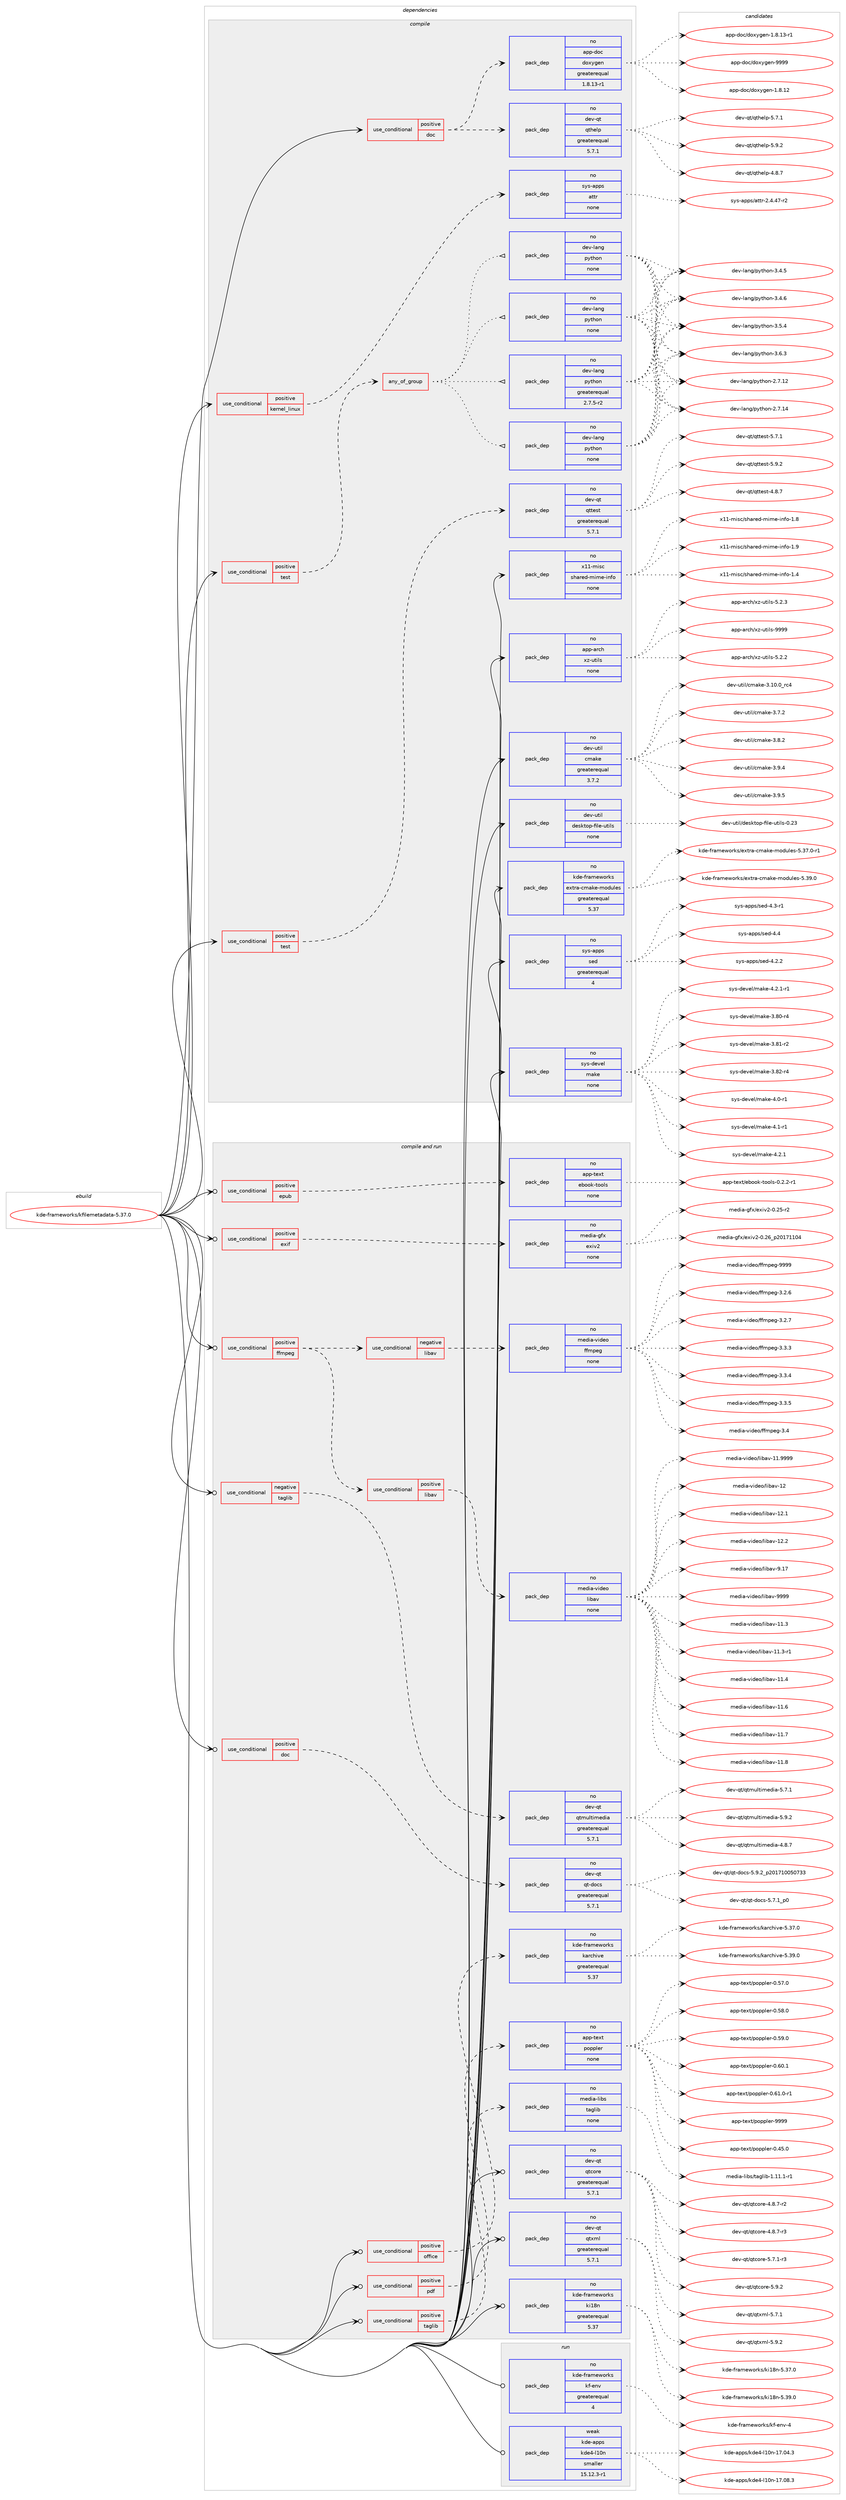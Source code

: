 digraph prolog {

# *************
# Graph options
# *************

newrank=true;
concentrate=true;
compound=true;
graph [rankdir=LR,fontname=Helvetica,fontsize=10,ranksep=1.5];#, ranksep=2.5, nodesep=0.2];
edge  [arrowhead=vee];
node  [fontname=Helvetica,fontsize=10];

# **********
# The ebuild
# **********

subgraph cluster_leftcol {
color=gray;
rank=same;
label=<<i>ebuild</i>>;
id [label="kde-frameworks/kfilemetadata-5.37.0", color=red, width=4, href="../kde-frameworks/kfilemetadata-5.37.0.svg"];
}

# ****************
# The dependencies
# ****************

subgraph cluster_midcol {
color=gray;
label=<<i>dependencies</i>>;
subgraph cluster_compile {
fillcolor="#eeeeee";
style=filled;
label=<<i>compile</i>>;
subgraph cond83776 {
dependency331358 [label=<<TABLE BORDER="0" CELLBORDER="1" CELLSPACING="0" CELLPADDING="4"><TR><TD ROWSPAN="3" CELLPADDING="10">use_conditional</TD></TR><TR><TD>positive</TD></TR><TR><TD>doc</TD></TR></TABLE>>, shape=none, color=red];
subgraph pack242566 {
dependency331359 [label=<<TABLE BORDER="0" CELLBORDER="1" CELLSPACING="0" CELLPADDING="4" WIDTH="220"><TR><TD ROWSPAN="6" CELLPADDING="30">pack_dep</TD></TR><TR><TD WIDTH="110">no</TD></TR><TR><TD>dev-qt</TD></TR><TR><TD>qthelp</TD></TR><TR><TD>greaterequal</TD></TR><TR><TD>5.7.1</TD></TR></TABLE>>, shape=none, color=blue];
}
dependency331358:e -> dependency331359:w [weight=20,style="dashed",arrowhead="vee"];
subgraph pack242567 {
dependency331360 [label=<<TABLE BORDER="0" CELLBORDER="1" CELLSPACING="0" CELLPADDING="4" WIDTH="220"><TR><TD ROWSPAN="6" CELLPADDING="30">pack_dep</TD></TR><TR><TD WIDTH="110">no</TD></TR><TR><TD>app-doc</TD></TR><TR><TD>doxygen</TD></TR><TR><TD>greaterequal</TD></TR><TR><TD>1.8.13-r1</TD></TR></TABLE>>, shape=none, color=blue];
}
dependency331358:e -> dependency331360:w [weight=20,style="dashed",arrowhead="vee"];
}
id:e -> dependency331358:w [weight=20,style="solid",arrowhead="vee"];
subgraph cond83777 {
dependency331361 [label=<<TABLE BORDER="0" CELLBORDER="1" CELLSPACING="0" CELLPADDING="4"><TR><TD ROWSPAN="3" CELLPADDING="10">use_conditional</TD></TR><TR><TD>positive</TD></TR><TR><TD>kernel_linux</TD></TR></TABLE>>, shape=none, color=red];
subgraph pack242568 {
dependency331362 [label=<<TABLE BORDER="0" CELLBORDER="1" CELLSPACING="0" CELLPADDING="4" WIDTH="220"><TR><TD ROWSPAN="6" CELLPADDING="30">pack_dep</TD></TR><TR><TD WIDTH="110">no</TD></TR><TR><TD>sys-apps</TD></TR><TR><TD>attr</TD></TR><TR><TD>none</TD></TR><TR><TD></TD></TR></TABLE>>, shape=none, color=blue];
}
dependency331361:e -> dependency331362:w [weight=20,style="dashed",arrowhead="vee"];
}
id:e -> dependency331361:w [weight=20,style="solid",arrowhead="vee"];
subgraph cond83778 {
dependency331363 [label=<<TABLE BORDER="0" CELLBORDER="1" CELLSPACING="0" CELLPADDING="4"><TR><TD ROWSPAN="3" CELLPADDING="10">use_conditional</TD></TR><TR><TD>positive</TD></TR><TR><TD>test</TD></TR></TABLE>>, shape=none, color=red];
subgraph any4916 {
dependency331364 [label=<<TABLE BORDER="0" CELLBORDER="1" CELLSPACING="0" CELLPADDING="4"><TR><TD CELLPADDING="10">any_of_group</TD></TR></TABLE>>, shape=none, color=red];subgraph pack242569 {
dependency331365 [label=<<TABLE BORDER="0" CELLBORDER="1" CELLSPACING="0" CELLPADDING="4" WIDTH="220"><TR><TD ROWSPAN="6" CELLPADDING="30">pack_dep</TD></TR><TR><TD WIDTH="110">no</TD></TR><TR><TD>dev-lang</TD></TR><TR><TD>python</TD></TR><TR><TD>none</TD></TR><TR><TD></TD></TR></TABLE>>, shape=none, color=blue];
}
dependency331364:e -> dependency331365:w [weight=20,style="dotted",arrowhead="oinv"];
subgraph pack242570 {
dependency331366 [label=<<TABLE BORDER="0" CELLBORDER="1" CELLSPACING="0" CELLPADDING="4" WIDTH="220"><TR><TD ROWSPAN="6" CELLPADDING="30">pack_dep</TD></TR><TR><TD WIDTH="110">no</TD></TR><TR><TD>dev-lang</TD></TR><TR><TD>python</TD></TR><TR><TD>none</TD></TR><TR><TD></TD></TR></TABLE>>, shape=none, color=blue];
}
dependency331364:e -> dependency331366:w [weight=20,style="dotted",arrowhead="oinv"];
subgraph pack242571 {
dependency331367 [label=<<TABLE BORDER="0" CELLBORDER="1" CELLSPACING="0" CELLPADDING="4" WIDTH="220"><TR><TD ROWSPAN="6" CELLPADDING="30">pack_dep</TD></TR><TR><TD WIDTH="110">no</TD></TR><TR><TD>dev-lang</TD></TR><TR><TD>python</TD></TR><TR><TD>none</TD></TR><TR><TD></TD></TR></TABLE>>, shape=none, color=blue];
}
dependency331364:e -> dependency331367:w [weight=20,style="dotted",arrowhead="oinv"];
subgraph pack242572 {
dependency331368 [label=<<TABLE BORDER="0" CELLBORDER="1" CELLSPACING="0" CELLPADDING="4" WIDTH="220"><TR><TD ROWSPAN="6" CELLPADDING="30">pack_dep</TD></TR><TR><TD WIDTH="110">no</TD></TR><TR><TD>dev-lang</TD></TR><TR><TD>python</TD></TR><TR><TD>greaterequal</TD></TR><TR><TD>2.7.5-r2</TD></TR></TABLE>>, shape=none, color=blue];
}
dependency331364:e -> dependency331368:w [weight=20,style="dotted",arrowhead="oinv"];
}
dependency331363:e -> dependency331364:w [weight=20,style="dashed",arrowhead="vee"];
}
id:e -> dependency331363:w [weight=20,style="solid",arrowhead="vee"];
subgraph cond83779 {
dependency331369 [label=<<TABLE BORDER="0" CELLBORDER="1" CELLSPACING="0" CELLPADDING="4"><TR><TD ROWSPAN="3" CELLPADDING="10">use_conditional</TD></TR><TR><TD>positive</TD></TR><TR><TD>test</TD></TR></TABLE>>, shape=none, color=red];
subgraph pack242573 {
dependency331370 [label=<<TABLE BORDER="0" CELLBORDER="1" CELLSPACING="0" CELLPADDING="4" WIDTH="220"><TR><TD ROWSPAN="6" CELLPADDING="30">pack_dep</TD></TR><TR><TD WIDTH="110">no</TD></TR><TR><TD>dev-qt</TD></TR><TR><TD>qttest</TD></TR><TR><TD>greaterequal</TD></TR><TR><TD>5.7.1</TD></TR></TABLE>>, shape=none, color=blue];
}
dependency331369:e -> dependency331370:w [weight=20,style="dashed",arrowhead="vee"];
}
id:e -> dependency331369:w [weight=20,style="solid",arrowhead="vee"];
subgraph pack242574 {
dependency331371 [label=<<TABLE BORDER="0" CELLBORDER="1" CELLSPACING="0" CELLPADDING="4" WIDTH="220"><TR><TD ROWSPAN="6" CELLPADDING="30">pack_dep</TD></TR><TR><TD WIDTH="110">no</TD></TR><TR><TD>app-arch</TD></TR><TR><TD>xz-utils</TD></TR><TR><TD>none</TD></TR><TR><TD></TD></TR></TABLE>>, shape=none, color=blue];
}
id:e -> dependency331371:w [weight=20,style="solid",arrowhead="vee"];
subgraph pack242575 {
dependency331372 [label=<<TABLE BORDER="0" CELLBORDER="1" CELLSPACING="0" CELLPADDING="4" WIDTH="220"><TR><TD ROWSPAN="6" CELLPADDING="30">pack_dep</TD></TR><TR><TD WIDTH="110">no</TD></TR><TR><TD>dev-util</TD></TR><TR><TD>cmake</TD></TR><TR><TD>greaterequal</TD></TR><TR><TD>3.7.2</TD></TR></TABLE>>, shape=none, color=blue];
}
id:e -> dependency331372:w [weight=20,style="solid",arrowhead="vee"];
subgraph pack242576 {
dependency331373 [label=<<TABLE BORDER="0" CELLBORDER="1" CELLSPACING="0" CELLPADDING="4" WIDTH="220"><TR><TD ROWSPAN="6" CELLPADDING="30">pack_dep</TD></TR><TR><TD WIDTH="110">no</TD></TR><TR><TD>dev-util</TD></TR><TR><TD>desktop-file-utils</TD></TR><TR><TD>none</TD></TR><TR><TD></TD></TR></TABLE>>, shape=none, color=blue];
}
id:e -> dependency331373:w [weight=20,style="solid",arrowhead="vee"];
subgraph pack242577 {
dependency331374 [label=<<TABLE BORDER="0" CELLBORDER="1" CELLSPACING="0" CELLPADDING="4" WIDTH="220"><TR><TD ROWSPAN="6" CELLPADDING="30">pack_dep</TD></TR><TR><TD WIDTH="110">no</TD></TR><TR><TD>kde-frameworks</TD></TR><TR><TD>extra-cmake-modules</TD></TR><TR><TD>greaterequal</TD></TR><TR><TD>5.37</TD></TR></TABLE>>, shape=none, color=blue];
}
id:e -> dependency331374:w [weight=20,style="solid",arrowhead="vee"];
subgraph pack242578 {
dependency331375 [label=<<TABLE BORDER="0" CELLBORDER="1" CELLSPACING="0" CELLPADDING="4" WIDTH="220"><TR><TD ROWSPAN="6" CELLPADDING="30">pack_dep</TD></TR><TR><TD WIDTH="110">no</TD></TR><TR><TD>sys-apps</TD></TR><TR><TD>sed</TD></TR><TR><TD>greaterequal</TD></TR><TR><TD>4</TD></TR></TABLE>>, shape=none, color=blue];
}
id:e -> dependency331375:w [weight=20,style="solid",arrowhead="vee"];
subgraph pack242579 {
dependency331376 [label=<<TABLE BORDER="0" CELLBORDER="1" CELLSPACING="0" CELLPADDING="4" WIDTH="220"><TR><TD ROWSPAN="6" CELLPADDING="30">pack_dep</TD></TR><TR><TD WIDTH="110">no</TD></TR><TR><TD>sys-devel</TD></TR><TR><TD>make</TD></TR><TR><TD>none</TD></TR><TR><TD></TD></TR></TABLE>>, shape=none, color=blue];
}
id:e -> dependency331376:w [weight=20,style="solid",arrowhead="vee"];
subgraph pack242580 {
dependency331377 [label=<<TABLE BORDER="0" CELLBORDER="1" CELLSPACING="0" CELLPADDING="4" WIDTH="220"><TR><TD ROWSPAN="6" CELLPADDING="30">pack_dep</TD></TR><TR><TD WIDTH="110">no</TD></TR><TR><TD>x11-misc</TD></TR><TR><TD>shared-mime-info</TD></TR><TR><TD>none</TD></TR><TR><TD></TD></TR></TABLE>>, shape=none, color=blue];
}
id:e -> dependency331377:w [weight=20,style="solid",arrowhead="vee"];
}
subgraph cluster_compileandrun {
fillcolor="#eeeeee";
style=filled;
label=<<i>compile and run</i>>;
subgraph cond83780 {
dependency331378 [label=<<TABLE BORDER="0" CELLBORDER="1" CELLSPACING="0" CELLPADDING="4"><TR><TD ROWSPAN="3" CELLPADDING="10">use_conditional</TD></TR><TR><TD>negative</TD></TR><TR><TD>taglib</TD></TR></TABLE>>, shape=none, color=red];
subgraph pack242581 {
dependency331379 [label=<<TABLE BORDER="0" CELLBORDER="1" CELLSPACING="0" CELLPADDING="4" WIDTH="220"><TR><TD ROWSPAN="6" CELLPADDING="30">pack_dep</TD></TR><TR><TD WIDTH="110">no</TD></TR><TR><TD>dev-qt</TD></TR><TR><TD>qtmultimedia</TD></TR><TR><TD>greaterequal</TD></TR><TR><TD>5.7.1</TD></TR></TABLE>>, shape=none, color=blue];
}
dependency331378:e -> dependency331379:w [weight=20,style="dashed",arrowhead="vee"];
}
id:e -> dependency331378:w [weight=20,style="solid",arrowhead="odotvee"];
subgraph cond83781 {
dependency331380 [label=<<TABLE BORDER="0" CELLBORDER="1" CELLSPACING="0" CELLPADDING="4"><TR><TD ROWSPAN="3" CELLPADDING="10">use_conditional</TD></TR><TR><TD>positive</TD></TR><TR><TD>doc</TD></TR></TABLE>>, shape=none, color=red];
subgraph pack242582 {
dependency331381 [label=<<TABLE BORDER="0" CELLBORDER="1" CELLSPACING="0" CELLPADDING="4" WIDTH="220"><TR><TD ROWSPAN="6" CELLPADDING="30">pack_dep</TD></TR><TR><TD WIDTH="110">no</TD></TR><TR><TD>dev-qt</TD></TR><TR><TD>qt-docs</TD></TR><TR><TD>greaterequal</TD></TR><TR><TD>5.7.1</TD></TR></TABLE>>, shape=none, color=blue];
}
dependency331380:e -> dependency331381:w [weight=20,style="dashed",arrowhead="vee"];
}
id:e -> dependency331380:w [weight=20,style="solid",arrowhead="odotvee"];
subgraph cond83782 {
dependency331382 [label=<<TABLE BORDER="0" CELLBORDER="1" CELLSPACING="0" CELLPADDING="4"><TR><TD ROWSPAN="3" CELLPADDING="10">use_conditional</TD></TR><TR><TD>positive</TD></TR><TR><TD>epub</TD></TR></TABLE>>, shape=none, color=red];
subgraph pack242583 {
dependency331383 [label=<<TABLE BORDER="0" CELLBORDER="1" CELLSPACING="0" CELLPADDING="4" WIDTH="220"><TR><TD ROWSPAN="6" CELLPADDING="30">pack_dep</TD></TR><TR><TD WIDTH="110">no</TD></TR><TR><TD>app-text</TD></TR><TR><TD>ebook-tools</TD></TR><TR><TD>none</TD></TR><TR><TD></TD></TR></TABLE>>, shape=none, color=blue];
}
dependency331382:e -> dependency331383:w [weight=20,style="dashed",arrowhead="vee"];
}
id:e -> dependency331382:w [weight=20,style="solid",arrowhead="odotvee"];
subgraph cond83783 {
dependency331384 [label=<<TABLE BORDER="0" CELLBORDER="1" CELLSPACING="0" CELLPADDING="4"><TR><TD ROWSPAN="3" CELLPADDING="10">use_conditional</TD></TR><TR><TD>positive</TD></TR><TR><TD>exif</TD></TR></TABLE>>, shape=none, color=red];
subgraph pack242584 {
dependency331385 [label=<<TABLE BORDER="0" CELLBORDER="1" CELLSPACING="0" CELLPADDING="4" WIDTH="220"><TR><TD ROWSPAN="6" CELLPADDING="30">pack_dep</TD></TR><TR><TD WIDTH="110">no</TD></TR><TR><TD>media-gfx</TD></TR><TR><TD>exiv2</TD></TR><TR><TD>none</TD></TR><TR><TD></TD></TR></TABLE>>, shape=none, color=blue];
}
dependency331384:e -> dependency331385:w [weight=20,style="dashed",arrowhead="vee"];
}
id:e -> dependency331384:w [weight=20,style="solid",arrowhead="odotvee"];
subgraph cond83784 {
dependency331386 [label=<<TABLE BORDER="0" CELLBORDER="1" CELLSPACING="0" CELLPADDING="4"><TR><TD ROWSPAN="3" CELLPADDING="10">use_conditional</TD></TR><TR><TD>positive</TD></TR><TR><TD>ffmpeg</TD></TR></TABLE>>, shape=none, color=red];
subgraph cond83785 {
dependency331387 [label=<<TABLE BORDER="0" CELLBORDER="1" CELLSPACING="0" CELLPADDING="4"><TR><TD ROWSPAN="3" CELLPADDING="10">use_conditional</TD></TR><TR><TD>positive</TD></TR><TR><TD>libav</TD></TR></TABLE>>, shape=none, color=red];
subgraph pack242585 {
dependency331388 [label=<<TABLE BORDER="0" CELLBORDER="1" CELLSPACING="0" CELLPADDING="4" WIDTH="220"><TR><TD ROWSPAN="6" CELLPADDING="30">pack_dep</TD></TR><TR><TD WIDTH="110">no</TD></TR><TR><TD>media-video</TD></TR><TR><TD>libav</TD></TR><TR><TD>none</TD></TR><TR><TD></TD></TR></TABLE>>, shape=none, color=blue];
}
dependency331387:e -> dependency331388:w [weight=20,style="dashed",arrowhead="vee"];
}
dependency331386:e -> dependency331387:w [weight=20,style="dashed",arrowhead="vee"];
subgraph cond83786 {
dependency331389 [label=<<TABLE BORDER="0" CELLBORDER="1" CELLSPACING="0" CELLPADDING="4"><TR><TD ROWSPAN="3" CELLPADDING="10">use_conditional</TD></TR><TR><TD>negative</TD></TR><TR><TD>libav</TD></TR></TABLE>>, shape=none, color=red];
subgraph pack242586 {
dependency331390 [label=<<TABLE BORDER="0" CELLBORDER="1" CELLSPACING="0" CELLPADDING="4" WIDTH="220"><TR><TD ROWSPAN="6" CELLPADDING="30">pack_dep</TD></TR><TR><TD WIDTH="110">no</TD></TR><TR><TD>media-video</TD></TR><TR><TD>ffmpeg</TD></TR><TR><TD>none</TD></TR><TR><TD></TD></TR></TABLE>>, shape=none, color=blue];
}
dependency331389:e -> dependency331390:w [weight=20,style="dashed",arrowhead="vee"];
}
dependency331386:e -> dependency331389:w [weight=20,style="dashed",arrowhead="vee"];
}
id:e -> dependency331386:w [weight=20,style="solid",arrowhead="odotvee"];
subgraph cond83787 {
dependency331391 [label=<<TABLE BORDER="0" CELLBORDER="1" CELLSPACING="0" CELLPADDING="4"><TR><TD ROWSPAN="3" CELLPADDING="10">use_conditional</TD></TR><TR><TD>positive</TD></TR><TR><TD>office</TD></TR></TABLE>>, shape=none, color=red];
subgraph pack242587 {
dependency331392 [label=<<TABLE BORDER="0" CELLBORDER="1" CELLSPACING="0" CELLPADDING="4" WIDTH="220"><TR><TD ROWSPAN="6" CELLPADDING="30">pack_dep</TD></TR><TR><TD WIDTH="110">no</TD></TR><TR><TD>kde-frameworks</TD></TR><TR><TD>karchive</TD></TR><TR><TD>greaterequal</TD></TR><TR><TD>5.37</TD></TR></TABLE>>, shape=none, color=blue];
}
dependency331391:e -> dependency331392:w [weight=20,style="dashed",arrowhead="vee"];
}
id:e -> dependency331391:w [weight=20,style="solid",arrowhead="odotvee"];
subgraph cond83788 {
dependency331393 [label=<<TABLE BORDER="0" CELLBORDER="1" CELLSPACING="0" CELLPADDING="4"><TR><TD ROWSPAN="3" CELLPADDING="10">use_conditional</TD></TR><TR><TD>positive</TD></TR><TR><TD>pdf</TD></TR></TABLE>>, shape=none, color=red];
subgraph pack242588 {
dependency331394 [label=<<TABLE BORDER="0" CELLBORDER="1" CELLSPACING="0" CELLPADDING="4" WIDTH="220"><TR><TD ROWSPAN="6" CELLPADDING="30">pack_dep</TD></TR><TR><TD WIDTH="110">no</TD></TR><TR><TD>app-text</TD></TR><TR><TD>poppler</TD></TR><TR><TD>none</TD></TR><TR><TD></TD></TR></TABLE>>, shape=none, color=blue];
}
dependency331393:e -> dependency331394:w [weight=20,style="dashed",arrowhead="vee"];
}
id:e -> dependency331393:w [weight=20,style="solid",arrowhead="odotvee"];
subgraph cond83789 {
dependency331395 [label=<<TABLE BORDER="0" CELLBORDER="1" CELLSPACING="0" CELLPADDING="4"><TR><TD ROWSPAN="3" CELLPADDING="10">use_conditional</TD></TR><TR><TD>positive</TD></TR><TR><TD>taglib</TD></TR></TABLE>>, shape=none, color=red];
subgraph pack242589 {
dependency331396 [label=<<TABLE BORDER="0" CELLBORDER="1" CELLSPACING="0" CELLPADDING="4" WIDTH="220"><TR><TD ROWSPAN="6" CELLPADDING="30">pack_dep</TD></TR><TR><TD WIDTH="110">no</TD></TR><TR><TD>media-libs</TD></TR><TR><TD>taglib</TD></TR><TR><TD>none</TD></TR><TR><TD></TD></TR></TABLE>>, shape=none, color=blue];
}
dependency331395:e -> dependency331396:w [weight=20,style="dashed",arrowhead="vee"];
}
id:e -> dependency331395:w [weight=20,style="solid",arrowhead="odotvee"];
subgraph pack242590 {
dependency331397 [label=<<TABLE BORDER="0" CELLBORDER="1" CELLSPACING="0" CELLPADDING="4" WIDTH="220"><TR><TD ROWSPAN="6" CELLPADDING="30">pack_dep</TD></TR><TR><TD WIDTH="110">no</TD></TR><TR><TD>dev-qt</TD></TR><TR><TD>qtcore</TD></TR><TR><TD>greaterequal</TD></TR><TR><TD>5.7.1</TD></TR></TABLE>>, shape=none, color=blue];
}
id:e -> dependency331397:w [weight=20,style="solid",arrowhead="odotvee"];
subgraph pack242591 {
dependency331398 [label=<<TABLE BORDER="0" CELLBORDER="1" CELLSPACING="0" CELLPADDING="4" WIDTH="220"><TR><TD ROWSPAN="6" CELLPADDING="30">pack_dep</TD></TR><TR><TD WIDTH="110">no</TD></TR><TR><TD>dev-qt</TD></TR><TR><TD>qtxml</TD></TR><TR><TD>greaterequal</TD></TR><TR><TD>5.7.1</TD></TR></TABLE>>, shape=none, color=blue];
}
id:e -> dependency331398:w [weight=20,style="solid",arrowhead="odotvee"];
subgraph pack242592 {
dependency331399 [label=<<TABLE BORDER="0" CELLBORDER="1" CELLSPACING="0" CELLPADDING="4" WIDTH="220"><TR><TD ROWSPAN="6" CELLPADDING="30">pack_dep</TD></TR><TR><TD WIDTH="110">no</TD></TR><TR><TD>kde-frameworks</TD></TR><TR><TD>ki18n</TD></TR><TR><TD>greaterequal</TD></TR><TR><TD>5.37</TD></TR></TABLE>>, shape=none, color=blue];
}
id:e -> dependency331399:w [weight=20,style="solid",arrowhead="odotvee"];
}
subgraph cluster_run {
fillcolor="#eeeeee";
style=filled;
label=<<i>run</i>>;
subgraph pack242593 {
dependency331400 [label=<<TABLE BORDER="0" CELLBORDER="1" CELLSPACING="0" CELLPADDING="4" WIDTH="220"><TR><TD ROWSPAN="6" CELLPADDING="30">pack_dep</TD></TR><TR><TD WIDTH="110">no</TD></TR><TR><TD>kde-frameworks</TD></TR><TR><TD>kf-env</TD></TR><TR><TD>greaterequal</TD></TR><TR><TD>4</TD></TR></TABLE>>, shape=none, color=blue];
}
id:e -> dependency331400:w [weight=20,style="solid",arrowhead="odot"];
subgraph pack242594 {
dependency331401 [label=<<TABLE BORDER="0" CELLBORDER="1" CELLSPACING="0" CELLPADDING="4" WIDTH="220"><TR><TD ROWSPAN="6" CELLPADDING="30">pack_dep</TD></TR><TR><TD WIDTH="110">weak</TD></TR><TR><TD>kde-apps</TD></TR><TR><TD>kde4-l10n</TD></TR><TR><TD>smaller</TD></TR><TR><TD>15.12.3-r1</TD></TR></TABLE>>, shape=none, color=blue];
}
id:e -> dependency331401:w [weight=20,style="solid",arrowhead="odot"];
}
}

# **************
# The candidates
# **************

subgraph cluster_choices {
rank=same;
color=gray;
label=<<i>candidates</i>>;

subgraph choice242566 {
color=black;
nodesep=1;
choice1001011184511311647113116104101108112455246564655 [label="dev-qt/qthelp-4.8.7", color=red, width=4,href="../dev-qt/qthelp-4.8.7.svg"];
choice1001011184511311647113116104101108112455346554649 [label="dev-qt/qthelp-5.7.1", color=red, width=4,href="../dev-qt/qthelp-5.7.1.svg"];
choice1001011184511311647113116104101108112455346574650 [label="dev-qt/qthelp-5.9.2", color=red, width=4,href="../dev-qt/qthelp-5.9.2.svg"];
dependency331359:e -> choice1001011184511311647113116104101108112455246564655:w [style=dotted,weight="100"];
dependency331359:e -> choice1001011184511311647113116104101108112455346554649:w [style=dotted,weight="100"];
dependency331359:e -> choice1001011184511311647113116104101108112455346574650:w [style=dotted,weight="100"];
}
subgraph choice242567 {
color=black;
nodesep=1;
choice9711211245100111994710011112012110310111045494656464950 [label="app-doc/doxygen-1.8.12", color=red, width=4,href="../app-doc/doxygen-1.8.12.svg"];
choice97112112451001119947100111120121103101110454946564649514511449 [label="app-doc/doxygen-1.8.13-r1", color=red, width=4,href="../app-doc/doxygen-1.8.13-r1.svg"];
choice971121124510011199471001111201211031011104557575757 [label="app-doc/doxygen-9999", color=red, width=4,href="../app-doc/doxygen-9999.svg"];
dependency331360:e -> choice9711211245100111994710011112012110310111045494656464950:w [style=dotted,weight="100"];
dependency331360:e -> choice97112112451001119947100111120121103101110454946564649514511449:w [style=dotted,weight="100"];
dependency331360:e -> choice971121124510011199471001111201211031011104557575757:w [style=dotted,weight="100"];
}
subgraph choice242568 {
color=black;
nodesep=1;
choice11512111545971121121154797116116114455046524652554511450 [label="sys-apps/attr-2.4.47-r2", color=red, width=4,href="../sys-apps/attr-2.4.47-r2.svg"];
dependency331362:e -> choice11512111545971121121154797116116114455046524652554511450:w [style=dotted,weight="100"];
}
subgraph choice242569 {
color=black;
nodesep=1;
choice10010111845108971101034711212111610411111045504655464950 [label="dev-lang/python-2.7.12", color=red, width=4,href="../dev-lang/python-2.7.12.svg"];
choice10010111845108971101034711212111610411111045504655464952 [label="dev-lang/python-2.7.14", color=red, width=4,href="../dev-lang/python-2.7.14.svg"];
choice100101118451089711010347112121116104111110455146524653 [label="dev-lang/python-3.4.5", color=red, width=4,href="../dev-lang/python-3.4.5.svg"];
choice100101118451089711010347112121116104111110455146524654 [label="dev-lang/python-3.4.6", color=red, width=4,href="../dev-lang/python-3.4.6.svg"];
choice100101118451089711010347112121116104111110455146534652 [label="dev-lang/python-3.5.4", color=red, width=4,href="../dev-lang/python-3.5.4.svg"];
choice100101118451089711010347112121116104111110455146544651 [label="dev-lang/python-3.6.3", color=red, width=4,href="../dev-lang/python-3.6.3.svg"];
dependency331365:e -> choice10010111845108971101034711212111610411111045504655464950:w [style=dotted,weight="100"];
dependency331365:e -> choice10010111845108971101034711212111610411111045504655464952:w [style=dotted,weight="100"];
dependency331365:e -> choice100101118451089711010347112121116104111110455146524653:w [style=dotted,weight="100"];
dependency331365:e -> choice100101118451089711010347112121116104111110455146524654:w [style=dotted,weight="100"];
dependency331365:e -> choice100101118451089711010347112121116104111110455146534652:w [style=dotted,weight="100"];
dependency331365:e -> choice100101118451089711010347112121116104111110455146544651:w [style=dotted,weight="100"];
}
subgraph choice242570 {
color=black;
nodesep=1;
choice10010111845108971101034711212111610411111045504655464950 [label="dev-lang/python-2.7.12", color=red, width=4,href="../dev-lang/python-2.7.12.svg"];
choice10010111845108971101034711212111610411111045504655464952 [label="dev-lang/python-2.7.14", color=red, width=4,href="../dev-lang/python-2.7.14.svg"];
choice100101118451089711010347112121116104111110455146524653 [label="dev-lang/python-3.4.5", color=red, width=4,href="../dev-lang/python-3.4.5.svg"];
choice100101118451089711010347112121116104111110455146524654 [label="dev-lang/python-3.4.6", color=red, width=4,href="../dev-lang/python-3.4.6.svg"];
choice100101118451089711010347112121116104111110455146534652 [label="dev-lang/python-3.5.4", color=red, width=4,href="../dev-lang/python-3.5.4.svg"];
choice100101118451089711010347112121116104111110455146544651 [label="dev-lang/python-3.6.3", color=red, width=4,href="../dev-lang/python-3.6.3.svg"];
dependency331366:e -> choice10010111845108971101034711212111610411111045504655464950:w [style=dotted,weight="100"];
dependency331366:e -> choice10010111845108971101034711212111610411111045504655464952:w [style=dotted,weight="100"];
dependency331366:e -> choice100101118451089711010347112121116104111110455146524653:w [style=dotted,weight="100"];
dependency331366:e -> choice100101118451089711010347112121116104111110455146524654:w [style=dotted,weight="100"];
dependency331366:e -> choice100101118451089711010347112121116104111110455146534652:w [style=dotted,weight="100"];
dependency331366:e -> choice100101118451089711010347112121116104111110455146544651:w [style=dotted,weight="100"];
}
subgraph choice242571 {
color=black;
nodesep=1;
choice10010111845108971101034711212111610411111045504655464950 [label="dev-lang/python-2.7.12", color=red, width=4,href="../dev-lang/python-2.7.12.svg"];
choice10010111845108971101034711212111610411111045504655464952 [label="dev-lang/python-2.7.14", color=red, width=4,href="../dev-lang/python-2.7.14.svg"];
choice100101118451089711010347112121116104111110455146524653 [label="dev-lang/python-3.4.5", color=red, width=4,href="../dev-lang/python-3.4.5.svg"];
choice100101118451089711010347112121116104111110455146524654 [label="dev-lang/python-3.4.6", color=red, width=4,href="../dev-lang/python-3.4.6.svg"];
choice100101118451089711010347112121116104111110455146534652 [label="dev-lang/python-3.5.4", color=red, width=4,href="../dev-lang/python-3.5.4.svg"];
choice100101118451089711010347112121116104111110455146544651 [label="dev-lang/python-3.6.3", color=red, width=4,href="../dev-lang/python-3.6.3.svg"];
dependency331367:e -> choice10010111845108971101034711212111610411111045504655464950:w [style=dotted,weight="100"];
dependency331367:e -> choice10010111845108971101034711212111610411111045504655464952:w [style=dotted,weight="100"];
dependency331367:e -> choice100101118451089711010347112121116104111110455146524653:w [style=dotted,weight="100"];
dependency331367:e -> choice100101118451089711010347112121116104111110455146524654:w [style=dotted,weight="100"];
dependency331367:e -> choice100101118451089711010347112121116104111110455146534652:w [style=dotted,weight="100"];
dependency331367:e -> choice100101118451089711010347112121116104111110455146544651:w [style=dotted,weight="100"];
}
subgraph choice242572 {
color=black;
nodesep=1;
choice10010111845108971101034711212111610411111045504655464950 [label="dev-lang/python-2.7.12", color=red, width=4,href="../dev-lang/python-2.7.12.svg"];
choice10010111845108971101034711212111610411111045504655464952 [label="dev-lang/python-2.7.14", color=red, width=4,href="../dev-lang/python-2.7.14.svg"];
choice100101118451089711010347112121116104111110455146524653 [label="dev-lang/python-3.4.5", color=red, width=4,href="../dev-lang/python-3.4.5.svg"];
choice100101118451089711010347112121116104111110455146524654 [label="dev-lang/python-3.4.6", color=red, width=4,href="../dev-lang/python-3.4.6.svg"];
choice100101118451089711010347112121116104111110455146534652 [label="dev-lang/python-3.5.4", color=red, width=4,href="../dev-lang/python-3.5.4.svg"];
choice100101118451089711010347112121116104111110455146544651 [label="dev-lang/python-3.6.3", color=red, width=4,href="../dev-lang/python-3.6.3.svg"];
dependency331368:e -> choice10010111845108971101034711212111610411111045504655464950:w [style=dotted,weight="100"];
dependency331368:e -> choice10010111845108971101034711212111610411111045504655464952:w [style=dotted,weight="100"];
dependency331368:e -> choice100101118451089711010347112121116104111110455146524653:w [style=dotted,weight="100"];
dependency331368:e -> choice100101118451089711010347112121116104111110455146524654:w [style=dotted,weight="100"];
dependency331368:e -> choice100101118451089711010347112121116104111110455146534652:w [style=dotted,weight="100"];
dependency331368:e -> choice100101118451089711010347112121116104111110455146544651:w [style=dotted,weight="100"];
}
subgraph choice242573 {
color=black;
nodesep=1;
choice1001011184511311647113116116101115116455246564655 [label="dev-qt/qttest-4.8.7", color=red, width=4,href="../dev-qt/qttest-4.8.7.svg"];
choice1001011184511311647113116116101115116455346554649 [label="dev-qt/qttest-5.7.1", color=red, width=4,href="../dev-qt/qttest-5.7.1.svg"];
choice1001011184511311647113116116101115116455346574650 [label="dev-qt/qttest-5.9.2", color=red, width=4,href="../dev-qt/qttest-5.9.2.svg"];
dependency331370:e -> choice1001011184511311647113116116101115116455246564655:w [style=dotted,weight="100"];
dependency331370:e -> choice1001011184511311647113116116101115116455346554649:w [style=dotted,weight="100"];
dependency331370:e -> choice1001011184511311647113116116101115116455346574650:w [style=dotted,weight="100"];
}
subgraph choice242574 {
color=black;
nodesep=1;
choice971121124597114991044712012245117116105108115455346504650 [label="app-arch/xz-utils-5.2.2", color=red, width=4,href="../app-arch/xz-utils-5.2.2.svg"];
choice971121124597114991044712012245117116105108115455346504651 [label="app-arch/xz-utils-5.2.3", color=red, width=4,href="../app-arch/xz-utils-5.2.3.svg"];
choice9711211245971149910447120122451171161051081154557575757 [label="app-arch/xz-utils-9999", color=red, width=4,href="../app-arch/xz-utils-9999.svg"];
dependency331371:e -> choice971121124597114991044712012245117116105108115455346504650:w [style=dotted,weight="100"];
dependency331371:e -> choice971121124597114991044712012245117116105108115455346504651:w [style=dotted,weight="100"];
dependency331371:e -> choice9711211245971149910447120122451171161051081154557575757:w [style=dotted,weight="100"];
}
subgraph choice242575 {
color=black;
nodesep=1;
choice1001011184511711610510847991099710710145514649484648951149952 [label="dev-util/cmake-3.10.0_rc4", color=red, width=4,href="../dev-util/cmake-3.10.0_rc4.svg"];
choice10010111845117116105108479910997107101455146554650 [label="dev-util/cmake-3.7.2", color=red, width=4,href="../dev-util/cmake-3.7.2.svg"];
choice10010111845117116105108479910997107101455146564650 [label="dev-util/cmake-3.8.2", color=red, width=4,href="../dev-util/cmake-3.8.2.svg"];
choice10010111845117116105108479910997107101455146574652 [label="dev-util/cmake-3.9.4", color=red, width=4,href="../dev-util/cmake-3.9.4.svg"];
choice10010111845117116105108479910997107101455146574653 [label="dev-util/cmake-3.9.5", color=red, width=4,href="../dev-util/cmake-3.9.5.svg"];
dependency331372:e -> choice1001011184511711610510847991099710710145514649484648951149952:w [style=dotted,weight="100"];
dependency331372:e -> choice10010111845117116105108479910997107101455146554650:w [style=dotted,weight="100"];
dependency331372:e -> choice10010111845117116105108479910997107101455146564650:w [style=dotted,weight="100"];
dependency331372:e -> choice10010111845117116105108479910997107101455146574652:w [style=dotted,weight="100"];
dependency331372:e -> choice10010111845117116105108479910997107101455146574653:w [style=dotted,weight="100"];
}
subgraph choice242576 {
color=black;
nodesep=1;
choice100101118451171161051084710010111510711611111245102105108101451171161051081154548465051 [label="dev-util/desktop-file-utils-0.23", color=red, width=4,href="../dev-util/desktop-file-utils-0.23.svg"];
dependency331373:e -> choice100101118451171161051084710010111510711611111245102105108101451171161051081154548465051:w [style=dotted,weight="100"];
}
subgraph choice242577 {
color=black;
nodesep=1;
choice1071001014510211497109101119111114107115471011201161149745991099710710145109111100117108101115455346515546484511449 [label="kde-frameworks/extra-cmake-modules-5.37.0-r1", color=red, width=4,href="../kde-frameworks/extra-cmake-modules-5.37.0-r1.svg"];
choice107100101451021149710910111911111410711547101120116114974599109971071014510911110011710810111545534651574648 [label="kde-frameworks/extra-cmake-modules-5.39.0", color=red, width=4,href="../kde-frameworks/extra-cmake-modules-5.39.0.svg"];
dependency331374:e -> choice1071001014510211497109101119111114107115471011201161149745991099710710145109111100117108101115455346515546484511449:w [style=dotted,weight="100"];
dependency331374:e -> choice107100101451021149710910111911111410711547101120116114974599109971071014510911110011710810111545534651574648:w [style=dotted,weight="100"];
}
subgraph choice242578 {
color=black;
nodesep=1;
choice115121115459711211211547115101100455246504650 [label="sys-apps/sed-4.2.2", color=red, width=4,href="../sys-apps/sed-4.2.2.svg"];
choice115121115459711211211547115101100455246514511449 [label="sys-apps/sed-4.3-r1", color=red, width=4,href="../sys-apps/sed-4.3-r1.svg"];
choice11512111545971121121154711510110045524652 [label="sys-apps/sed-4.4", color=red, width=4,href="../sys-apps/sed-4.4.svg"];
dependency331375:e -> choice115121115459711211211547115101100455246504650:w [style=dotted,weight="100"];
dependency331375:e -> choice115121115459711211211547115101100455246514511449:w [style=dotted,weight="100"];
dependency331375:e -> choice11512111545971121121154711510110045524652:w [style=dotted,weight="100"];
}
subgraph choice242579 {
color=black;
nodesep=1;
choice11512111545100101118101108471099710710145514656484511452 [label="sys-devel/make-3.80-r4", color=red, width=4,href="../sys-devel/make-3.80-r4.svg"];
choice11512111545100101118101108471099710710145514656494511450 [label="sys-devel/make-3.81-r2", color=red, width=4,href="../sys-devel/make-3.81-r2.svg"];
choice11512111545100101118101108471099710710145514656504511452 [label="sys-devel/make-3.82-r4", color=red, width=4,href="../sys-devel/make-3.82-r4.svg"];
choice115121115451001011181011084710997107101455246484511449 [label="sys-devel/make-4.0-r1", color=red, width=4,href="../sys-devel/make-4.0-r1.svg"];
choice115121115451001011181011084710997107101455246494511449 [label="sys-devel/make-4.1-r1", color=red, width=4,href="../sys-devel/make-4.1-r1.svg"];
choice115121115451001011181011084710997107101455246504649 [label="sys-devel/make-4.2.1", color=red, width=4,href="../sys-devel/make-4.2.1.svg"];
choice1151211154510010111810110847109971071014552465046494511449 [label="sys-devel/make-4.2.1-r1", color=red, width=4,href="../sys-devel/make-4.2.1-r1.svg"];
dependency331376:e -> choice11512111545100101118101108471099710710145514656484511452:w [style=dotted,weight="100"];
dependency331376:e -> choice11512111545100101118101108471099710710145514656494511450:w [style=dotted,weight="100"];
dependency331376:e -> choice11512111545100101118101108471099710710145514656504511452:w [style=dotted,weight="100"];
dependency331376:e -> choice115121115451001011181011084710997107101455246484511449:w [style=dotted,weight="100"];
dependency331376:e -> choice115121115451001011181011084710997107101455246494511449:w [style=dotted,weight="100"];
dependency331376:e -> choice115121115451001011181011084710997107101455246504649:w [style=dotted,weight="100"];
dependency331376:e -> choice1151211154510010111810110847109971071014552465046494511449:w [style=dotted,weight="100"];
}
subgraph choice242580 {
color=black;
nodesep=1;
choice120494945109105115994711510497114101100451091051091014510511010211145494652 [label="x11-misc/shared-mime-info-1.4", color=red, width=4,href="../x11-misc/shared-mime-info-1.4.svg"];
choice120494945109105115994711510497114101100451091051091014510511010211145494656 [label="x11-misc/shared-mime-info-1.8", color=red, width=4,href="../x11-misc/shared-mime-info-1.8.svg"];
choice120494945109105115994711510497114101100451091051091014510511010211145494657 [label="x11-misc/shared-mime-info-1.9", color=red, width=4,href="../x11-misc/shared-mime-info-1.9.svg"];
dependency331377:e -> choice120494945109105115994711510497114101100451091051091014510511010211145494652:w [style=dotted,weight="100"];
dependency331377:e -> choice120494945109105115994711510497114101100451091051091014510511010211145494656:w [style=dotted,weight="100"];
dependency331377:e -> choice120494945109105115994711510497114101100451091051091014510511010211145494657:w [style=dotted,weight="100"];
}
subgraph choice242581 {
color=black;
nodesep=1;
choice100101118451131164711311610911710811610510910110010597455246564655 [label="dev-qt/qtmultimedia-4.8.7", color=red, width=4,href="../dev-qt/qtmultimedia-4.8.7.svg"];
choice100101118451131164711311610911710811610510910110010597455346554649 [label="dev-qt/qtmultimedia-5.7.1", color=red, width=4,href="../dev-qt/qtmultimedia-5.7.1.svg"];
choice100101118451131164711311610911710811610510910110010597455346574650 [label="dev-qt/qtmultimedia-5.9.2", color=red, width=4,href="../dev-qt/qtmultimedia-5.9.2.svg"];
dependency331379:e -> choice100101118451131164711311610911710811610510910110010597455246564655:w [style=dotted,weight="100"];
dependency331379:e -> choice100101118451131164711311610911710811610510910110010597455346554649:w [style=dotted,weight="100"];
dependency331379:e -> choice100101118451131164711311610911710811610510910110010597455346574650:w [style=dotted,weight="100"];
}
subgraph choice242582 {
color=black;
nodesep=1;
choice100101118451131164711311645100111991154553465546499511248 [label="dev-qt/qt-docs-5.7.1_p0", color=red, width=4,href="../dev-qt/qt-docs-5.7.1_p0.svg"];
choice1001011184511311647113116451001119911545534657465095112504849554948485348555151 [label="dev-qt/qt-docs-5.9.2_p201710050733", color=red, width=4,href="../dev-qt/qt-docs-5.9.2_p201710050733.svg"];
dependency331381:e -> choice100101118451131164711311645100111991154553465546499511248:w [style=dotted,weight="100"];
dependency331381:e -> choice1001011184511311647113116451001119911545534657465095112504849554948485348555151:w [style=dotted,weight="100"];
}
subgraph choice242583 {
color=black;
nodesep=1;
choice97112112451161011201164710198111111107451161111111081154548465046504511449 [label="app-text/ebook-tools-0.2.2-r1", color=red, width=4,href="../app-text/ebook-tools-0.2.2-r1.svg"];
dependency331383:e -> choice97112112451161011201164710198111111107451161111111081154548465046504511449:w [style=dotted,weight="100"];
}
subgraph choice242584 {
color=black;
nodesep=1;
choice1091011001059745103102120471011201051185045484650534511450 [label="media-gfx/exiv2-0.25-r2", color=red, width=4,href="../media-gfx/exiv2-0.25-r2.svg"];
choice109101100105974510310212047101120105118504548465054951125048495549494852 [label="media-gfx/exiv2-0.26_p20171104", color=red, width=4,href="../media-gfx/exiv2-0.26_p20171104.svg"];
dependency331385:e -> choice1091011001059745103102120471011201051185045484650534511450:w [style=dotted,weight="100"];
dependency331385:e -> choice109101100105974510310212047101120105118504548465054951125048495549494852:w [style=dotted,weight="100"];
}
subgraph choice242585 {
color=black;
nodesep=1;
choice10910110010597451181051001011114710810598971184549494651 [label="media-video/libav-11.3", color=red, width=4,href="../media-video/libav-11.3.svg"];
choice109101100105974511810510010111147108105989711845494946514511449 [label="media-video/libav-11.3-r1", color=red, width=4,href="../media-video/libav-11.3-r1.svg"];
choice10910110010597451181051001011114710810598971184549494652 [label="media-video/libav-11.4", color=red, width=4,href="../media-video/libav-11.4.svg"];
choice10910110010597451181051001011114710810598971184549494654 [label="media-video/libav-11.6", color=red, width=4,href="../media-video/libav-11.6.svg"];
choice10910110010597451181051001011114710810598971184549494655 [label="media-video/libav-11.7", color=red, width=4,href="../media-video/libav-11.7.svg"];
choice10910110010597451181051001011114710810598971184549494656 [label="media-video/libav-11.8", color=red, width=4,href="../media-video/libav-11.8.svg"];
choice10910110010597451181051001011114710810598971184549494657575757 [label="media-video/libav-11.9999", color=red, width=4,href="../media-video/libav-11.9999.svg"];
choice1091011001059745118105100101111471081059897118454950 [label="media-video/libav-12", color=red, width=4,href="../media-video/libav-12.svg"];
choice10910110010597451181051001011114710810598971184549504649 [label="media-video/libav-12.1", color=red, width=4,href="../media-video/libav-12.1.svg"];
choice10910110010597451181051001011114710810598971184549504650 [label="media-video/libav-12.2", color=red, width=4,href="../media-video/libav-12.2.svg"];
choice10910110010597451181051001011114710810598971184557464955 [label="media-video/libav-9.17", color=red, width=4,href="../media-video/libav-9.17.svg"];
choice10910110010597451181051001011114710810598971184557575757 [label="media-video/libav-9999", color=red, width=4,href="../media-video/libav-9999.svg"];
dependency331388:e -> choice10910110010597451181051001011114710810598971184549494651:w [style=dotted,weight="100"];
dependency331388:e -> choice109101100105974511810510010111147108105989711845494946514511449:w [style=dotted,weight="100"];
dependency331388:e -> choice10910110010597451181051001011114710810598971184549494652:w [style=dotted,weight="100"];
dependency331388:e -> choice10910110010597451181051001011114710810598971184549494654:w [style=dotted,weight="100"];
dependency331388:e -> choice10910110010597451181051001011114710810598971184549494655:w [style=dotted,weight="100"];
dependency331388:e -> choice10910110010597451181051001011114710810598971184549494656:w [style=dotted,weight="100"];
dependency331388:e -> choice10910110010597451181051001011114710810598971184549494657575757:w [style=dotted,weight="100"];
dependency331388:e -> choice1091011001059745118105100101111471081059897118454950:w [style=dotted,weight="100"];
dependency331388:e -> choice10910110010597451181051001011114710810598971184549504649:w [style=dotted,weight="100"];
dependency331388:e -> choice10910110010597451181051001011114710810598971184549504650:w [style=dotted,weight="100"];
dependency331388:e -> choice10910110010597451181051001011114710810598971184557464955:w [style=dotted,weight="100"];
dependency331388:e -> choice10910110010597451181051001011114710810598971184557575757:w [style=dotted,weight="100"];
}
subgraph choice242586 {
color=black;
nodesep=1;
choice109101100105974511810510010111147102102109112101103455146504654 [label="media-video/ffmpeg-3.2.6", color=red, width=4,href="../media-video/ffmpeg-3.2.6.svg"];
choice109101100105974511810510010111147102102109112101103455146504655 [label="media-video/ffmpeg-3.2.7", color=red, width=4,href="../media-video/ffmpeg-3.2.7.svg"];
choice109101100105974511810510010111147102102109112101103455146514651 [label="media-video/ffmpeg-3.3.3", color=red, width=4,href="../media-video/ffmpeg-3.3.3.svg"];
choice109101100105974511810510010111147102102109112101103455146514652 [label="media-video/ffmpeg-3.3.4", color=red, width=4,href="../media-video/ffmpeg-3.3.4.svg"];
choice109101100105974511810510010111147102102109112101103455146514653 [label="media-video/ffmpeg-3.3.5", color=red, width=4,href="../media-video/ffmpeg-3.3.5.svg"];
choice10910110010597451181051001011114710210210911210110345514652 [label="media-video/ffmpeg-3.4", color=red, width=4,href="../media-video/ffmpeg-3.4.svg"];
choice1091011001059745118105100101111471021021091121011034557575757 [label="media-video/ffmpeg-9999", color=red, width=4,href="../media-video/ffmpeg-9999.svg"];
dependency331390:e -> choice109101100105974511810510010111147102102109112101103455146504654:w [style=dotted,weight="100"];
dependency331390:e -> choice109101100105974511810510010111147102102109112101103455146504655:w [style=dotted,weight="100"];
dependency331390:e -> choice109101100105974511810510010111147102102109112101103455146514651:w [style=dotted,weight="100"];
dependency331390:e -> choice109101100105974511810510010111147102102109112101103455146514652:w [style=dotted,weight="100"];
dependency331390:e -> choice109101100105974511810510010111147102102109112101103455146514653:w [style=dotted,weight="100"];
dependency331390:e -> choice10910110010597451181051001011114710210210911210110345514652:w [style=dotted,weight="100"];
dependency331390:e -> choice1091011001059745118105100101111471021021091121011034557575757:w [style=dotted,weight="100"];
}
subgraph choice242587 {
color=black;
nodesep=1;
choice107100101451021149710910111911111410711547107971149910410511810145534651554648 [label="kde-frameworks/karchive-5.37.0", color=red, width=4,href="../kde-frameworks/karchive-5.37.0.svg"];
choice107100101451021149710910111911111410711547107971149910410511810145534651574648 [label="kde-frameworks/karchive-5.39.0", color=red, width=4,href="../kde-frameworks/karchive-5.39.0.svg"];
dependency331392:e -> choice107100101451021149710910111911111410711547107971149910410511810145534651554648:w [style=dotted,weight="100"];
dependency331392:e -> choice107100101451021149710910111911111410711547107971149910410511810145534651574648:w [style=dotted,weight="100"];
}
subgraph choice242588 {
color=black;
nodesep=1;
choice97112112451161011201164711211111211210810111445484652534648 [label="app-text/poppler-0.45.0", color=red, width=4,href="../app-text/poppler-0.45.0.svg"];
choice97112112451161011201164711211111211210810111445484653554648 [label="app-text/poppler-0.57.0", color=red, width=4,href="../app-text/poppler-0.57.0.svg"];
choice97112112451161011201164711211111211210810111445484653564648 [label="app-text/poppler-0.58.0", color=red, width=4,href="../app-text/poppler-0.58.0.svg"];
choice97112112451161011201164711211111211210810111445484653574648 [label="app-text/poppler-0.59.0", color=red, width=4,href="../app-text/poppler-0.59.0.svg"];
choice97112112451161011201164711211111211210810111445484654484649 [label="app-text/poppler-0.60.1", color=red, width=4,href="../app-text/poppler-0.60.1.svg"];
choice971121124511610112011647112111112112108101114454846544946484511449 [label="app-text/poppler-0.61.0-r1", color=red, width=4,href="../app-text/poppler-0.61.0-r1.svg"];
choice9711211245116101120116471121111121121081011144557575757 [label="app-text/poppler-9999", color=red, width=4,href="../app-text/poppler-9999.svg"];
dependency331394:e -> choice97112112451161011201164711211111211210810111445484652534648:w [style=dotted,weight="100"];
dependency331394:e -> choice97112112451161011201164711211111211210810111445484653554648:w [style=dotted,weight="100"];
dependency331394:e -> choice97112112451161011201164711211111211210810111445484653564648:w [style=dotted,weight="100"];
dependency331394:e -> choice97112112451161011201164711211111211210810111445484653574648:w [style=dotted,weight="100"];
dependency331394:e -> choice97112112451161011201164711211111211210810111445484654484649:w [style=dotted,weight="100"];
dependency331394:e -> choice971121124511610112011647112111112112108101114454846544946484511449:w [style=dotted,weight="100"];
dependency331394:e -> choice9711211245116101120116471121111121121081011144557575757:w [style=dotted,weight="100"];
}
subgraph choice242589 {
color=black;
nodesep=1;
choice109101100105974510810598115471169710310810598454946494946494511449 [label="media-libs/taglib-1.11.1-r1", color=red, width=4,href="../media-libs/taglib-1.11.1-r1.svg"];
dependency331396:e -> choice109101100105974510810598115471169710310810598454946494946494511449:w [style=dotted,weight="100"];
}
subgraph choice242590 {
color=black;
nodesep=1;
choice1001011184511311647113116991111141014552465646554511450 [label="dev-qt/qtcore-4.8.7-r2", color=red, width=4,href="../dev-qt/qtcore-4.8.7-r2.svg"];
choice1001011184511311647113116991111141014552465646554511451 [label="dev-qt/qtcore-4.8.7-r3", color=red, width=4,href="../dev-qt/qtcore-4.8.7-r3.svg"];
choice1001011184511311647113116991111141014553465546494511451 [label="dev-qt/qtcore-5.7.1-r3", color=red, width=4,href="../dev-qt/qtcore-5.7.1-r3.svg"];
choice100101118451131164711311699111114101455346574650 [label="dev-qt/qtcore-5.9.2", color=red, width=4,href="../dev-qt/qtcore-5.9.2.svg"];
dependency331397:e -> choice1001011184511311647113116991111141014552465646554511450:w [style=dotted,weight="100"];
dependency331397:e -> choice1001011184511311647113116991111141014552465646554511451:w [style=dotted,weight="100"];
dependency331397:e -> choice1001011184511311647113116991111141014553465546494511451:w [style=dotted,weight="100"];
dependency331397:e -> choice100101118451131164711311699111114101455346574650:w [style=dotted,weight="100"];
}
subgraph choice242591 {
color=black;
nodesep=1;
choice1001011184511311647113116120109108455346554649 [label="dev-qt/qtxml-5.7.1", color=red, width=4,href="../dev-qt/qtxml-5.7.1.svg"];
choice1001011184511311647113116120109108455346574650 [label="dev-qt/qtxml-5.9.2", color=red, width=4,href="../dev-qt/qtxml-5.9.2.svg"];
dependency331398:e -> choice1001011184511311647113116120109108455346554649:w [style=dotted,weight="100"];
dependency331398:e -> choice1001011184511311647113116120109108455346574650:w [style=dotted,weight="100"];
}
subgraph choice242592 {
color=black;
nodesep=1;
choice107100101451021149710910111911111410711547107105495611045534651554648 [label="kde-frameworks/ki18n-5.37.0", color=red, width=4,href="../kde-frameworks/ki18n-5.37.0.svg"];
choice107100101451021149710910111911111410711547107105495611045534651574648 [label="kde-frameworks/ki18n-5.39.0", color=red, width=4,href="../kde-frameworks/ki18n-5.39.0.svg"];
dependency331399:e -> choice107100101451021149710910111911111410711547107105495611045534651554648:w [style=dotted,weight="100"];
dependency331399:e -> choice107100101451021149710910111911111410711547107105495611045534651574648:w [style=dotted,weight="100"];
}
subgraph choice242593 {
color=black;
nodesep=1;
choice107100101451021149710910111911111410711547107102451011101184552 [label="kde-frameworks/kf-env-4", color=red, width=4,href="../kde-frameworks/kf-env-4.svg"];
dependency331400:e -> choice107100101451021149710910111911111410711547107102451011101184552:w [style=dotted,weight="100"];
}
subgraph choice242594 {
color=black;
nodesep=1;
choice107100101459711211211547107100101524510849481104549554648524651 [label="kde-apps/kde4-l10n-17.04.3", color=red, width=4,href="../kde-apps/kde4-l10n-17.04.3.svg"];
choice107100101459711211211547107100101524510849481104549554648564651 [label="kde-apps/kde4-l10n-17.08.3", color=red, width=4,href="../kde-apps/kde4-l10n-17.08.3.svg"];
dependency331401:e -> choice107100101459711211211547107100101524510849481104549554648524651:w [style=dotted,weight="100"];
dependency331401:e -> choice107100101459711211211547107100101524510849481104549554648564651:w [style=dotted,weight="100"];
}
}

}
